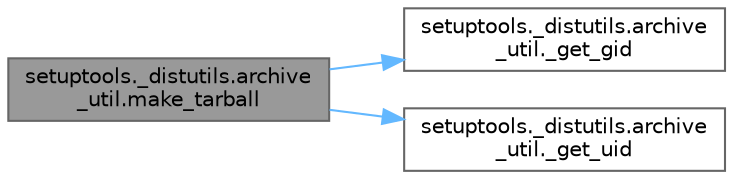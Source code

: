 digraph "setuptools._distutils.archive_util.make_tarball"
{
 // LATEX_PDF_SIZE
  bgcolor="transparent";
  edge [fontname=Helvetica,fontsize=10,labelfontname=Helvetica,labelfontsize=10];
  node [fontname=Helvetica,fontsize=10,shape=box,height=0.2,width=0.4];
  rankdir="LR";
  Node1 [id="Node000001",label="setuptools._distutils.archive\l_util.make_tarball",height=0.2,width=0.4,color="gray40", fillcolor="grey60", style="filled", fontcolor="black",tooltip=" "];
  Node1 -> Node2 [id="edge1_Node000001_Node000002",color="steelblue1",style="solid",tooltip=" "];
  Node2 [id="Node000002",label="setuptools._distutils.archive\l_util._get_gid",height=0.2,width=0.4,color="grey40", fillcolor="white", style="filled",URL="$namespacesetuptools_1_1__distutils_1_1archive__util.html#a2a3ab32274f0648b06c772dbbb02058b",tooltip=" "];
  Node1 -> Node3 [id="edge2_Node000001_Node000003",color="steelblue1",style="solid",tooltip=" "];
  Node3 [id="Node000003",label="setuptools._distutils.archive\l_util._get_uid",height=0.2,width=0.4,color="grey40", fillcolor="white", style="filled",URL="$namespacesetuptools_1_1__distutils_1_1archive__util.html#a4813f257174a1a78f74e847c0da1ff1e",tooltip=" "];
}
